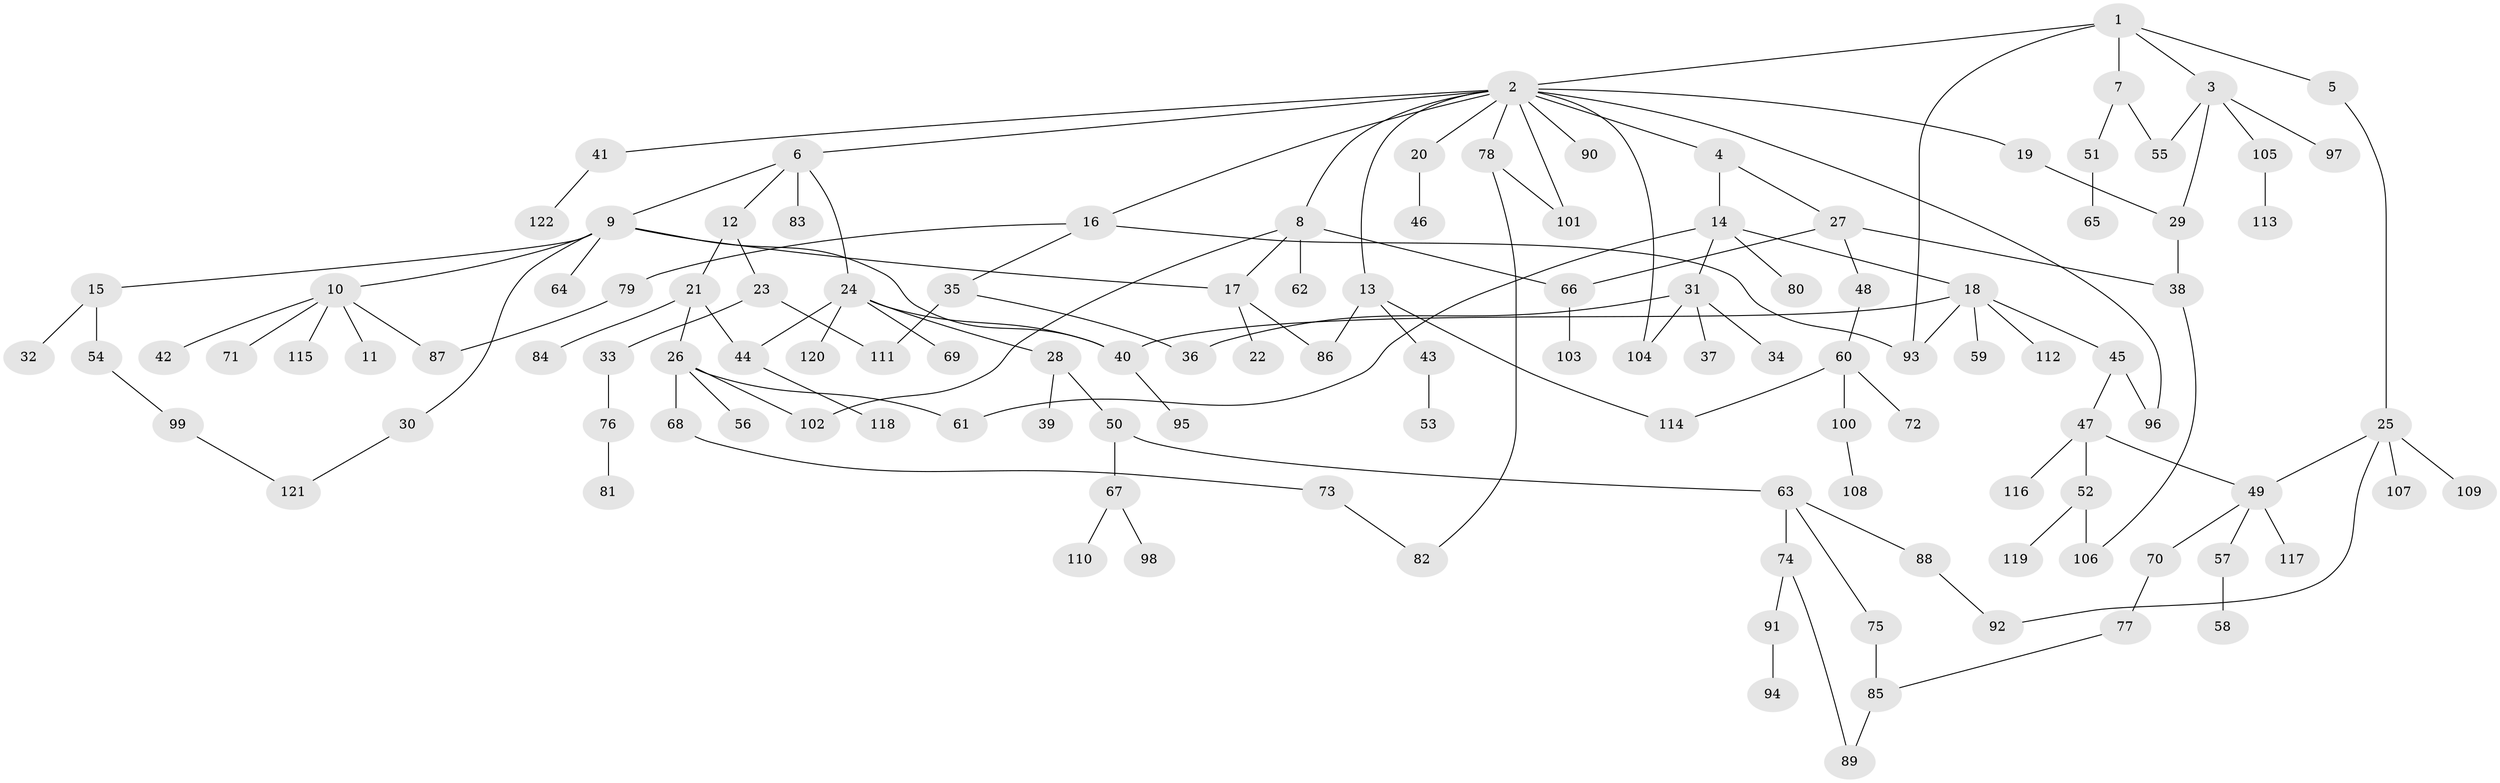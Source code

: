 // Generated by graph-tools (version 1.1) at 2025/41/03/09/25 04:41:16]
// undirected, 122 vertices, 148 edges
graph export_dot {
graph [start="1"]
  node [color=gray90,style=filled];
  1;
  2;
  3;
  4;
  5;
  6;
  7;
  8;
  9;
  10;
  11;
  12;
  13;
  14;
  15;
  16;
  17;
  18;
  19;
  20;
  21;
  22;
  23;
  24;
  25;
  26;
  27;
  28;
  29;
  30;
  31;
  32;
  33;
  34;
  35;
  36;
  37;
  38;
  39;
  40;
  41;
  42;
  43;
  44;
  45;
  46;
  47;
  48;
  49;
  50;
  51;
  52;
  53;
  54;
  55;
  56;
  57;
  58;
  59;
  60;
  61;
  62;
  63;
  64;
  65;
  66;
  67;
  68;
  69;
  70;
  71;
  72;
  73;
  74;
  75;
  76;
  77;
  78;
  79;
  80;
  81;
  82;
  83;
  84;
  85;
  86;
  87;
  88;
  89;
  90;
  91;
  92;
  93;
  94;
  95;
  96;
  97;
  98;
  99;
  100;
  101;
  102;
  103;
  104;
  105;
  106;
  107;
  108;
  109;
  110;
  111;
  112;
  113;
  114;
  115;
  116;
  117;
  118;
  119;
  120;
  121;
  122;
  1 -- 2;
  1 -- 3;
  1 -- 5;
  1 -- 7;
  1 -- 93;
  2 -- 4;
  2 -- 6;
  2 -- 8;
  2 -- 13;
  2 -- 16;
  2 -- 19;
  2 -- 20;
  2 -- 41;
  2 -- 78;
  2 -- 90;
  2 -- 96;
  2 -- 101;
  2 -- 104;
  3 -- 55;
  3 -- 97;
  3 -- 105;
  3 -- 29;
  4 -- 14;
  4 -- 27;
  5 -- 25;
  6 -- 9;
  6 -- 12;
  6 -- 24;
  6 -- 83;
  7 -- 51;
  7 -- 55;
  8 -- 17;
  8 -- 62;
  8 -- 66;
  8 -- 102;
  9 -- 10;
  9 -- 15;
  9 -- 30;
  9 -- 40;
  9 -- 64;
  9 -- 17;
  10 -- 11;
  10 -- 42;
  10 -- 71;
  10 -- 87;
  10 -- 115;
  12 -- 21;
  12 -- 23;
  13 -- 43;
  13 -- 86;
  13 -- 114;
  14 -- 18;
  14 -- 31;
  14 -- 61;
  14 -- 80;
  15 -- 32;
  15 -- 54;
  16 -- 35;
  16 -- 79;
  16 -- 93;
  17 -- 22;
  17 -- 86;
  18 -- 45;
  18 -- 59;
  18 -- 112;
  18 -- 93;
  18 -- 40;
  19 -- 29;
  20 -- 46;
  21 -- 26;
  21 -- 84;
  21 -- 44;
  23 -- 33;
  23 -- 111;
  24 -- 28;
  24 -- 44;
  24 -- 69;
  24 -- 120;
  24 -- 40;
  25 -- 49;
  25 -- 92;
  25 -- 107;
  25 -- 109;
  26 -- 56;
  26 -- 68;
  26 -- 102;
  26 -- 61;
  27 -- 38;
  27 -- 48;
  27 -- 66;
  28 -- 39;
  28 -- 50;
  29 -- 38;
  30 -- 121;
  31 -- 34;
  31 -- 36;
  31 -- 37;
  31 -- 104;
  33 -- 76;
  35 -- 111;
  35 -- 36;
  38 -- 106;
  40 -- 95;
  41 -- 122;
  43 -- 53;
  44 -- 118;
  45 -- 47;
  45 -- 96;
  47 -- 52;
  47 -- 116;
  47 -- 49;
  48 -- 60;
  49 -- 57;
  49 -- 70;
  49 -- 117;
  50 -- 63;
  50 -- 67;
  51 -- 65;
  52 -- 119;
  52 -- 106;
  54 -- 99;
  57 -- 58;
  60 -- 72;
  60 -- 100;
  60 -- 114;
  63 -- 74;
  63 -- 75;
  63 -- 88;
  66 -- 103;
  67 -- 98;
  67 -- 110;
  68 -- 73;
  70 -- 77;
  73 -- 82;
  74 -- 91;
  74 -- 89;
  75 -- 85;
  76 -- 81;
  77 -- 85;
  78 -- 82;
  78 -- 101;
  79 -- 87;
  85 -- 89;
  88 -- 92;
  91 -- 94;
  99 -- 121;
  100 -- 108;
  105 -- 113;
}
